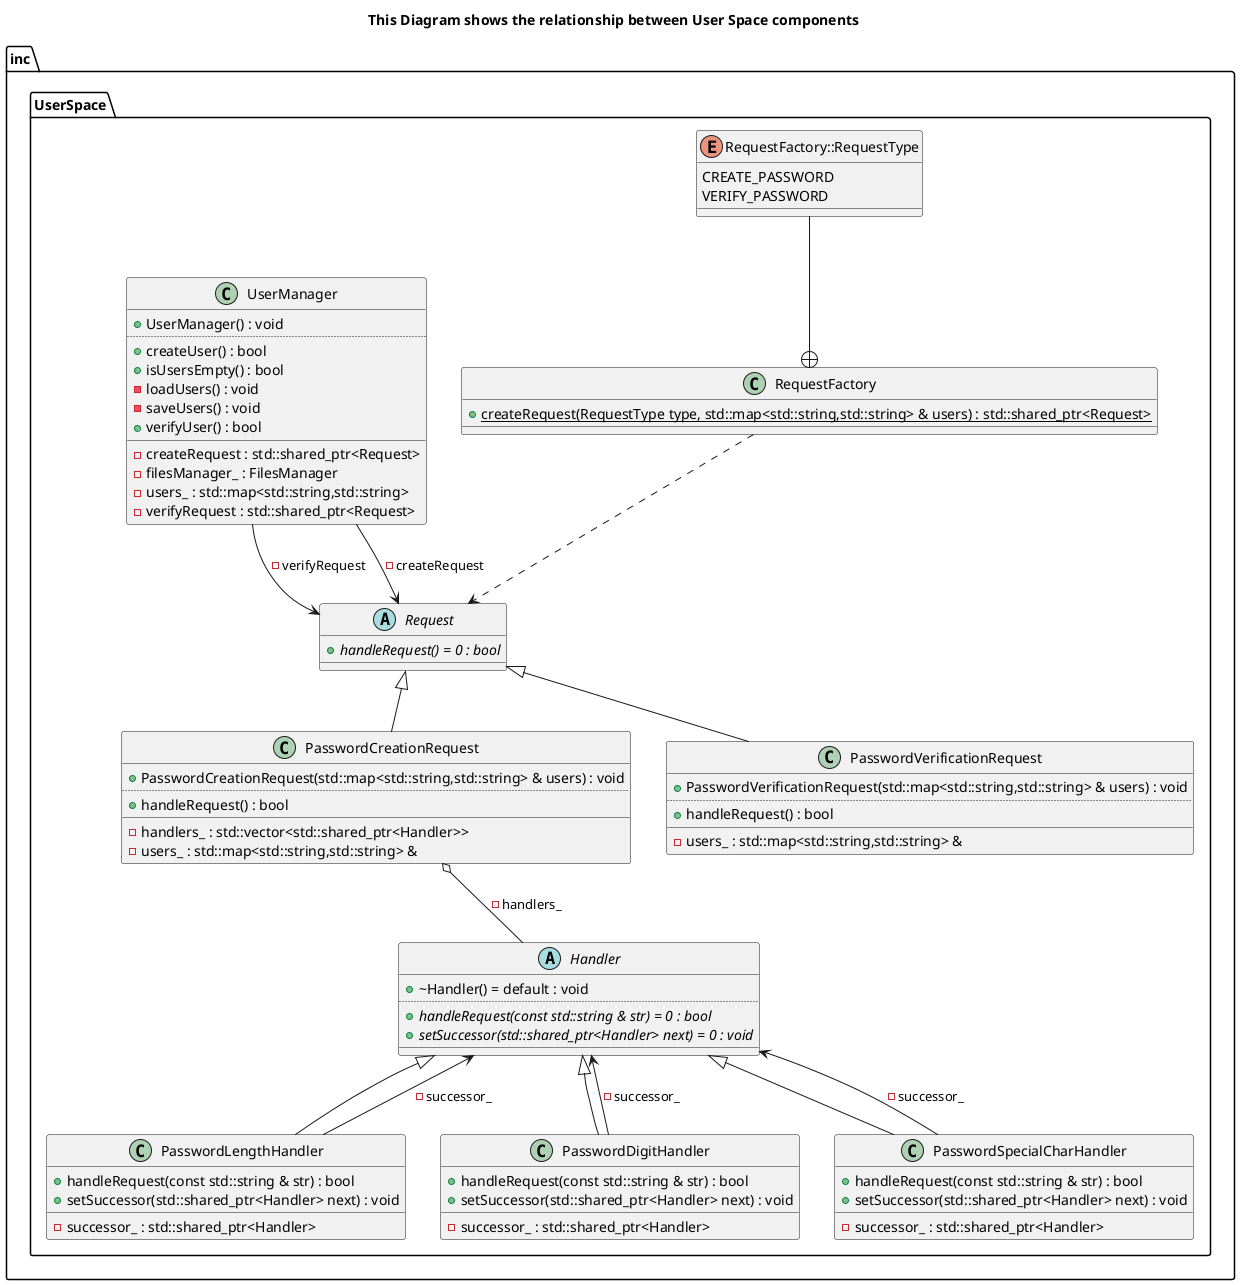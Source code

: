 @startuml
title This Diagram shows the relationship between User Space components
package [inc] as C_0000392941554902932752 {
package [UserSpace] as C_0001658485430117366735 {
abstract "Handler" as C_0001327288797420366778
abstract C_0001327288797420366778 {
+~Handler() = default : void
..
{abstract} +handleRequest(const std::string & str) = 0 : bool
{abstract} +setSuccessor(std::shared_ptr<Handler> next) = 0 : void
__
}
class "PasswordLengthHandler" as C_0000926744485612842117
class C_0000926744485612842117 {
+handleRequest(const std::string & str) : bool
+setSuccessor(std::shared_ptr<Handler> next) : void
__
-successor_ : std::shared_ptr<Handler>
}
class "PasswordDigitHandler" as C_0001915182437812341083
class C_0001915182437812341083 {
+handleRequest(const std::string & str) : bool
+setSuccessor(std::shared_ptr<Handler> next) : void
__
-successor_ : std::shared_ptr<Handler>
}
class "PasswordSpecialCharHandler" as C_0001547948083618539243
class C_0001547948083618539243 {
+handleRequest(const std::string & str) : bool
+setSuccessor(std::shared_ptr<Handler> next) : void
__
-successor_ : std::shared_ptr<Handler>
}
abstract "Request" as C_0000544298380591634722
abstract C_0000544298380591634722 {
{abstract} +handleRequest() = 0 : bool
__
}
class "RequestFactory" as C_0000765520116889686140
class C_0000765520116889686140 {
{static} +createRequest(RequestType type, std::map<std::string,std::string> & users) : std::shared_ptr<Request>
__
}
enum "RequestFactory::RequestType" as C_0000488195957427833052
enum C_0000488195957427833052 {
CREATE_PASSWORD
VERIFY_PASSWORD
}
class "PasswordCreationRequest" as C_0001202719384412558224
class C_0001202719384412558224 {
+PasswordCreationRequest(std::map<std::string,std::string> & users) : void
..
+handleRequest() : bool
__
-handlers_ : std::vector<std::shared_ptr<Handler>>
-users_ : std::map<std::string,std::string> &
}
class "PasswordVerificationRequest" as C_0000581188225568213607
class C_0000581188225568213607 {
+PasswordVerificationRequest(std::map<std::string,std::string> & users) : void
..
+handleRequest() : bool
__
-users_ : std::map<std::string,std::string> &
}
class "UserManager" as C_0001492504959217204985
class C_0001492504959217204985 {
+UserManager() : void
..
+createUser() : bool
+isUsersEmpty() : bool
-loadUsers() : void
-saveUsers() : void
+verifyUser() : bool
__
-createRequest : std::shared_ptr<Request>
-filesManager_ : FilesManager
-users_ : std::map<std::string,std::string>
-verifyRequest : std::shared_ptr<Request>
}
}
}
C_0000926744485612842117 --> C_0001327288797420366778 : -successor_
C_0001327288797420366778 <|-- C_0000926744485612842117
C_0001915182437812341083 --> C_0001327288797420366778 : -successor_
C_0001327288797420366778 <|-- C_0001915182437812341083
C_0001547948083618539243 --> C_0001327288797420366778 : -successor_
C_0001327288797420366778 <|-- C_0001547948083618539243
C_0000765520116889686140 ..> C_0000544298380591634722
C_0000488195957427833052 --+ C_0000765520116889686140
C_0001202719384412558224 o-- C_0001327288797420366778 : -handlers_
C_0000544298380591634722 <|-- C_0001202719384412558224
C_0000544298380591634722 <|-- C_0000581188225568213607
C_0001492504959217204985 --> C_0000544298380591634722 : -createRequest
C_0001492504959217204985 --> C_0000544298380591634722 : -verifyRequest

'Generated with clang-uml, version 0.5.2
'LLVM version clang version 18.1.1 (https://github.com/llvm/llvm-project.git dba2a75e9c7ef81fe84774ba5eee5e67e01d801a)
@enduml
